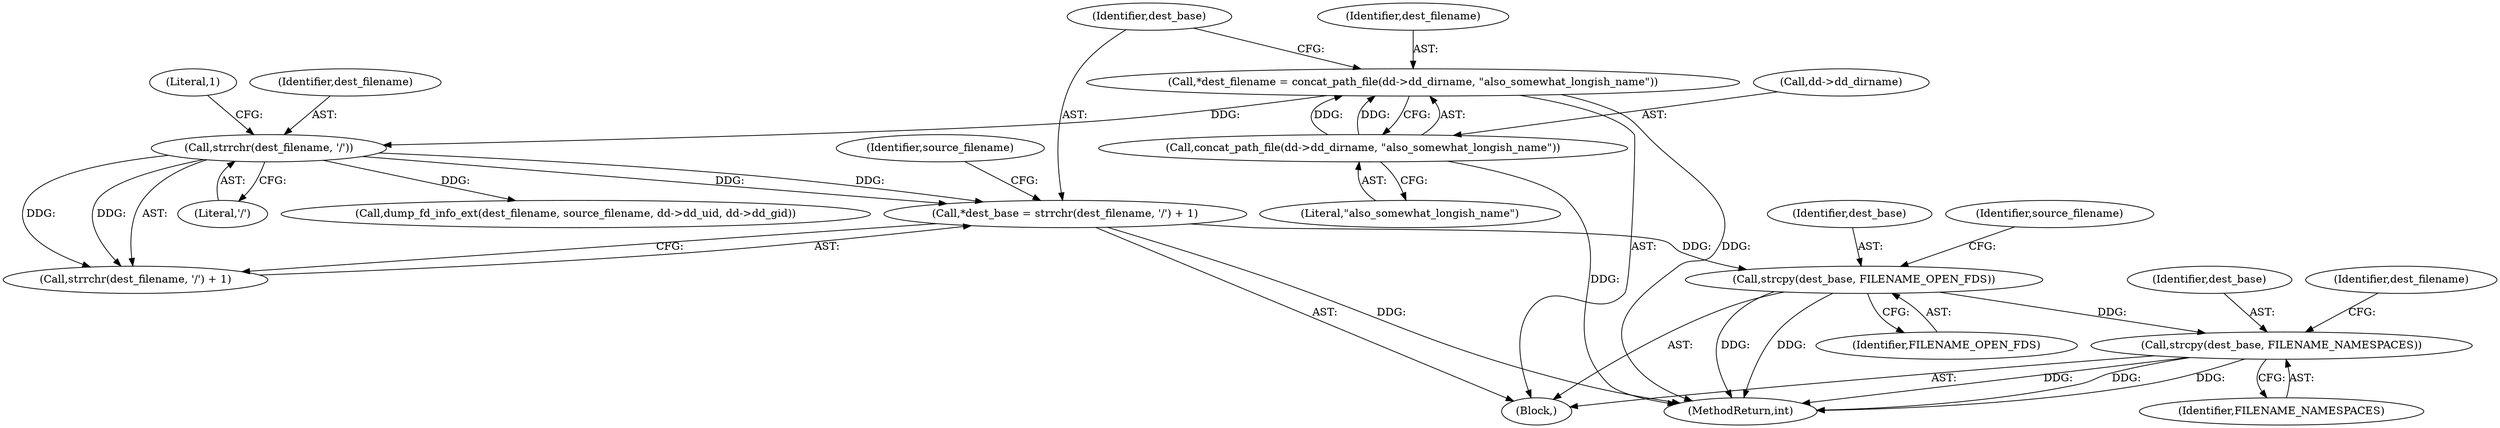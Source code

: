 digraph "0_abrt_3c1b60cfa62d39e5fff5a53a5bc53dae189e740e@API" {
"1000877" [label="(Call,strcpy(dest_base, FILENAME_OPEN_FDS))"];
"1000834" [label="(Call,*dest_base = strrchr(dest_filename, '/') + 1)"];
"1000837" [label="(Call,strrchr(dest_filename, '/'))"];
"1000826" [label="(Call,*dest_filename = concat_path_file(dd->dd_dirname, \"also_somewhat_longish_name\"))"];
"1000828" [label="(Call,concat_path_file(dd->dd_dirname, \"also_somewhat_longish_name\"))"];
"1000894" [label="(Call,strcpy(dest_base, FILENAME_NAMESPACES))"];
"1000840" [label="(Literal,1)"];
"1000898" [label="(Identifier,dest_filename)"];
"1000836" [label="(Call,strrchr(dest_filename, '/') + 1)"];
"1000783" [label="(Block,)"];
"1000829" [label="(Call,dd->dd_dirname)"];
"1000837" [label="(Call,strrchr(dest_filename, '/'))"];
"1001447" [label="(MethodReturn,int)"];
"1000838" [label="(Identifier,dest_filename)"];
"1000895" [label="(Identifier,dest_base)"];
"1000894" [label="(Call,strcpy(dest_base, FILENAME_NAMESPACES))"];
"1000879" [label="(Identifier,FILENAME_OPEN_FDS)"];
"1000878" [label="(Identifier,dest_base)"];
"1000877" [label="(Call,strcpy(dest_base, FILENAME_OPEN_FDS))"];
"1000832" [label="(Literal,\"also_somewhat_longish_name\")"];
"1000827" [label="(Identifier,dest_filename)"];
"1000835" [label="(Identifier,dest_base)"];
"1000828" [label="(Call,concat_path_file(dd->dd_dirname, \"also_somewhat_longish_name\"))"];
"1000834" [label="(Call,*dest_base = strrchr(dest_filename, '/') + 1)"];
"1000843" [label="(Identifier,source_filename)"];
"1000839" [label="(Literal,'/')"];
"1000885" [label="(Call,dump_fd_info_ext(dest_filename, source_filename, dd->dd_uid, dd->dd_gid))"];
"1000896" [label="(Identifier,FILENAME_NAMESPACES)"];
"1000826" [label="(Call,*dest_filename = concat_path_file(dd->dd_dirname, \"also_somewhat_longish_name\"))"];
"1000882" [label="(Identifier,source_filename)"];
"1000877" -> "1000783"  [label="AST: "];
"1000877" -> "1000879"  [label="CFG: "];
"1000878" -> "1000877"  [label="AST: "];
"1000879" -> "1000877"  [label="AST: "];
"1000882" -> "1000877"  [label="CFG: "];
"1000877" -> "1001447"  [label="DDG: "];
"1000877" -> "1001447"  [label="DDG: "];
"1000834" -> "1000877"  [label="DDG: "];
"1000877" -> "1000894"  [label="DDG: "];
"1000834" -> "1000783"  [label="AST: "];
"1000834" -> "1000836"  [label="CFG: "];
"1000835" -> "1000834"  [label="AST: "];
"1000836" -> "1000834"  [label="AST: "];
"1000843" -> "1000834"  [label="CFG: "];
"1000834" -> "1001447"  [label="DDG: "];
"1000837" -> "1000834"  [label="DDG: "];
"1000837" -> "1000834"  [label="DDG: "];
"1000837" -> "1000836"  [label="AST: "];
"1000837" -> "1000839"  [label="CFG: "];
"1000838" -> "1000837"  [label="AST: "];
"1000839" -> "1000837"  [label="AST: "];
"1000840" -> "1000837"  [label="CFG: "];
"1000837" -> "1000836"  [label="DDG: "];
"1000837" -> "1000836"  [label="DDG: "];
"1000826" -> "1000837"  [label="DDG: "];
"1000837" -> "1000885"  [label="DDG: "];
"1000826" -> "1000783"  [label="AST: "];
"1000826" -> "1000828"  [label="CFG: "];
"1000827" -> "1000826"  [label="AST: "];
"1000828" -> "1000826"  [label="AST: "];
"1000835" -> "1000826"  [label="CFG: "];
"1000826" -> "1001447"  [label="DDG: "];
"1000828" -> "1000826"  [label="DDG: "];
"1000828" -> "1000826"  [label="DDG: "];
"1000828" -> "1000832"  [label="CFG: "];
"1000829" -> "1000828"  [label="AST: "];
"1000832" -> "1000828"  [label="AST: "];
"1000828" -> "1001447"  [label="DDG: "];
"1000894" -> "1000783"  [label="AST: "];
"1000894" -> "1000896"  [label="CFG: "];
"1000895" -> "1000894"  [label="AST: "];
"1000896" -> "1000894"  [label="AST: "];
"1000898" -> "1000894"  [label="CFG: "];
"1000894" -> "1001447"  [label="DDG: "];
"1000894" -> "1001447"  [label="DDG: "];
"1000894" -> "1001447"  [label="DDG: "];
}
